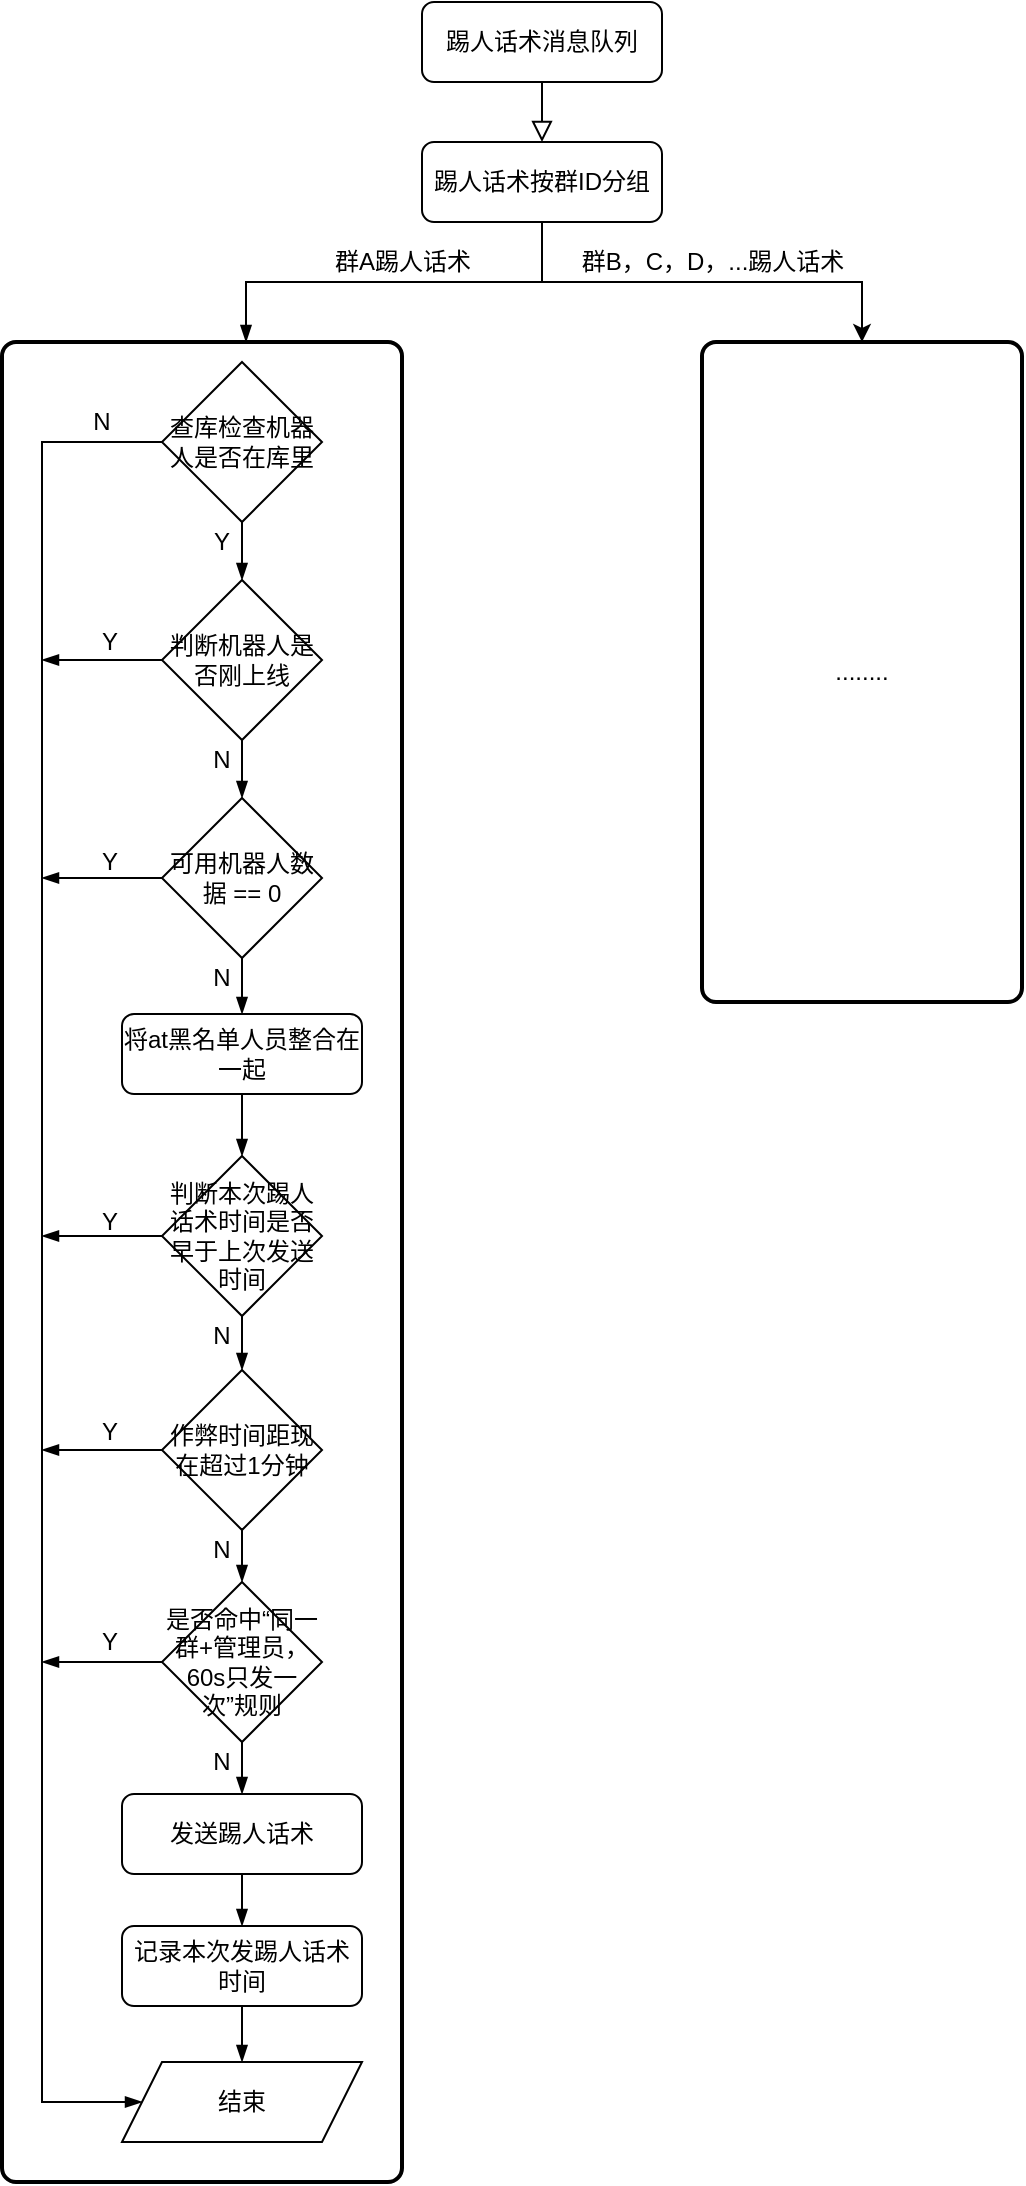 <mxfile version="13.10.1" type="github">
  <diagram id="C5RBs43oDa-KdzZeNtuy" name="Page-1">
    <mxGraphModel dx="788" dy="493" grid="1" gridSize="10" guides="1" tooltips="1" connect="1" arrows="1" fold="1" page="1" pageScale="1" pageWidth="827" pageHeight="1169" math="0" shadow="0">
      <root>
        <mxCell id="WIyWlLk6GJQsqaUBKTNV-0" />
        <mxCell id="WIyWlLk6GJQsqaUBKTNV-1" parent="WIyWlLk6GJQsqaUBKTNV-0" />
        <mxCell id="WIyWlLk6GJQsqaUBKTNV-3" value="踢人话术消息队列" style="rounded=1;whiteSpace=wrap;html=1;fontSize=12;glass=0;strokeWidth=1;shadow=0;" parent="WIyWlLk6GJQsqaUBKTNV-1" vertex="1">
          <mxGeometry x="230" y="20" width="120" height="40" as="geometry" />
        </mxCell>
        <mxCell id="QE3U2s0CcuYT5ZMcNHFd-12" style="edgeStyle=orthogonalEdgeStyle;rounded=0;orthogonalLoop=1;jettySize=auto;html=1;exitX=0.5;exitY=1;exitDx=0;exitDy=0;endArrow=blockThin;endFill=1;" edge="1" parent="WIyWlLk6GJQsqaUBKTNV-1">
          <mxGeometry relative="1" as="geometry">
            <mxPoint x="290" y="130" as="sourcePoint" />
            <mxPoint x="142" y="190" as="targetPoint" />
            <Array as="points">
              <mxPoint x="290" y="160" />
              <mxPoint x="142" y="160" />
            </Array>
          </mxGeometry>
        </mxCell>
        <mxCell id="QE3U2s0CcuYT5ZMcNHFd-13" style="edgeStyle=orthogonalEdgeStyle;rounded=0;orthogonalLoop=1;jettySize=auto;html=1;exitX=0.5;exitY=1;exitDx=0;exitDy=0;" edge="1" parent="WIyWlLk6GJQsqaUBKTNV-1">
          <mxGeometry relative="1" as="geometry">
            <mxPoint x="290" y="120" as="sourcePoint" />
            <mxPoint x="450" y="190" as="targetPoint" />
            <Array as="points">
              <mxPoint x="290" y="160" />
              <mxPoint x="450" y="160" />
            </Array>
          </mxGeometry>
        </mxCell>
        <mxCell id="QE3U2s0CcuYT5ZMcNHFd-0" value="踢人话术按群ID分组" style="rounded=1;whiteSpace=wrap;html=1;fontSize=12;glass=0;strokeWidth=1;shadow=0;" vertex="1" parent="WIyWlLk6GJQsqaUBKTNV-1">
          <mxGeometry x="230" y="90" width="120" height="40" as="geometry" />
        </mxCell>
        <mxCell id="QE3U2s0CcuYT5ZMcNHFd-1" value="" style="rounded=0;html=1;jettySize=auto;orthogonalLoop=1;fontSize=11;endArrow=block;endFill=0;endSize=8;strokeWidth=1;shadow=0;labelBackgroundColor=none;edgeStyle=orthogonalEdgeStyle;" edge="1" parent="WIyWlLk6GJQsqaUBKTNV-1" source="WIyWlLk6GJQsqaUBKTNV-3" target="QE3U2s0CcuYT5ZMcNHFd-0">
          <mxGeometry relative="1" as="geometry">
            <mxPoint x="290" y="60" as="sourcePoint" />
            <mxPoint x="290" y="110" as="targetPoint" />
          </mxGeometry>
        </mxCell>
        <mxCell id="QE3U2s0CcuYT5ZMcNHFd-6" value="d" style="rounded=1;whiteSpace=wrap;html=1;absoluteArcSize=1;arcSize=14;strokeWidth=2;" vertex="1" parent="WIyWlLk6GJQsqaUBKTNV-1">
          <mxGeometry x="20" y="190" width="200" height="920" as="geometry" />
        </mxCell>
        <mxCell id="QE3U2s0CcuYT5ZMcNHFd-10" value="........" style="rounded=1;whiteSpace=wrap;html=1;absoluteArcSize=1;arcSize=14;strokeWidth=2;" vertex="1" parent="WIyWlLk6GJQsqaUBKTNV-1">
          <mxGeometry x="370" y="190" width="160" height="330" as="geometry" />
        </mxCell>
        <mxCell id="QE3U2s0CcuYT5ZMcNHFd-14" value="群A踢人话术" style="text;html=1;align=center;verticalAlign=middle;resizable=0;points=[];autosize=1;" vertex="1" parent="WIyWlLk6GJQsqaUBKTNV-1">
          <mxGeometry x="180" y="140" width="80" height="20" as="geometry" />
        </mxCell>
        <mxCell id="QE3U2s0CcuYT5ZMcNHFd-15" value="群B，C，D，...踢人话术" style="text;html=1;align=center;verticalAlign=middle;resizable=0;points=[];autosize=1;" vertex="1" parent="WIyWlLk6GJQsqaUBKTNV-1">
          <mxGeometry x="300" y="140" width="150" height="20" as="geometry" />
        </mxCell>
        <mxCell id="QE3U2s0CcuYT5ZMcNHFd-47" value="" style="edgeStyle=orthogonalEdgeStyle;rounded=0;orthogonalLoop=1;jettySize=auto;html=1;endArrow=blockThin;endFill=1;" edge="1" parent="WIyWlLk6GJQsqaUBKTNV-1" source="QE3U2s0CcuYT5ZMcNHFd-18" target="QE3U2s0CcuYT5ZMcNHFd-19">
          <mxGeometry relative="1" as="geometry" />
        </mxCell>
        <mxCell id="QE3U2s0CcuYT5ZMcNHFd-64" style="edgeStyle=orthogonalEdgeStyle;rounded=0;orthogonalLoop=1;jettySize=auto;html=1;entryX=0;entryY=0.5;entryDx=0;entryDy=0;endArrow=blockThin;endFill=1;exitX=0;exitY=0.5;exitDx=0;exitDy=0;" edge="1" parent="WIyWlLk6GJQsqaUBKTNV-1" source="QE3U2s0CcuYT5ZMcNHFd-18" target="QE3U2s0CcuYT5ZMcNHFd-48">
          <mxGeometry relative="1" as="geometry">
            <Array as="points">
              <mxPoint x="40" y="240" />
              <mxPoint x="40" y="1070" />
            </Array>
          </mxGeometry>
        </mxCell>
        <mxCell id="QE3U2s0CcuYT5ZMcNHFd-18" value="查库检查机器人是否在库里" style="rhombus;whiteSpace=wrap;html=1;" vertex="1" parent="WIyWlLk6GJQsqaUBKTNV-1">
          <mxGeometry x="100" y="200" width="80" height="80" as="geometry" />
        </mxCell>
        <mxCell id="QE3U2s0CcuYT5ZMcNHFd-46" value="" style="edgeStyle=orthogonalEdgeStyle;rounded=0;orthogonalLoop=1;jettySize=auto;html=1;endArrow=blockThin;endFill=1;" edge="1" parent="WIyWlLk6GJQsqaUBKTNV-1" source="QE3U2s0CcuYT5ZMcNHFd-19" target="QE3U2s0CcuYT5ZMcNHFd-23">
          <mxGeometry relative="1" as="geometry" />
        </mxCell>
        <mxCell id="QE3U2s0CcuYT5ZMcNHFd-68" style="edgeStyle=orthogonalEdgeStyle;rounded=0;orthogonalLoop=1;jettySize=auto;html=1;endArrow=blockThin;endFill=1;" edge="1" parent="WIyWlLk6GJQsqaUBKTNV-1" source="QE3U2s0CcuYT5ZMcNHFd-19">
          <mxGeometry relative="1" as="geometry">
            <mxPoint x="40" y="349" as="targetPoint" />
          </mxGeometry>
        </mxCell>
        <mxCell id="QE3U2s0CcuYT5ZMcNHFd-19" value="判断机器人是否刚上线" style="rhombus;whiteSpace=wrap;html=1;" vertex="1" parent="WIyWlLk6GJQsqaUBKTNV-1">
          <mxGeometry x="100" y="309" width="80" height="80" as="geometry" />
        </mxCell>
        <mxCell id="QE3U2s0CcuYT5ZMcNHFd-45" value="" style="edgeStyle=orthogonalEdgeStyle;rounded=0;orthogonalLoop=1;jettySize=auto;html=1;endArrow=blockThin;endFill=1;" edge="1" parent="WIyWlLk6GJQsqaUBKTNV-1" source="QE3U2s0CcuYT5ZMcNHFd-23" target="QE3U2s0CcuYT5ZMcNHFd-31">
          <mxGeometry relative="1" as="geometry" />
        </mxCell>
        <mxCell id="QE3U2s0CcuYT5ZMcNHFd-69" style="edgeStyle=orthogonalEdgeStyle;rounded=0;orthogonalLoop=1;jettySize=auto;html=1;endArrow=blockThin;endFill=1;" edge="1" parent="WIyWlLk6GJQsqaUBKTNV-1" source="QE3U2s0CcuYT5ZMcNHFd-23">
          <mxGeometry relative="1" as="geometry">
            <mxPoint x="40" y="458" as="targetPoint" />
          </mxGeometry>
        </mxCell>
        <mxCell id="QE3U2s0CcuYT5ZMcNHFd-23" value="可用机器人数据 == 0" style="rhombus;whiteSpace=wrap;html=1;" vertex="1" parent="WIyWlLk6GJQsqaUBKTNV-1">
          <mxGeometry x="100" y="418" width="80" height="80" as="geometry" />
        </mxCell>
        <mxCell id="QE3U2s0CcuYT5ZMcNHFd-44" value="" style="edgeStyle=orthogonalEdgeStyle;rounded=0;orthogonalLoop=1;jettySize=auto;html=1;endArrow=blockThin;endFill=1;" edge="1" parent="WIyWlLk6GJQsqaUBKTNV-1" source="QE3U2s0CcuYT5ZMcNHFd-31" target="QE3U2s0CcuYT5ZMcNHFd-32">
          <mxGeometry relative="1" as="geometry" />
        </mxCell>
        <mxCell id="QE3U2s0CcuYT5ZMcNHFd-31" value="将at黑名单人员整合在一起" style="rounded=1;whiteSpace=wrap;html=1;fontSize=12;glass=0;strokeWidth=1;shadow=0;" vertex="1" parent="WIyWlLk6GJQsqaUBKTNV-1">
          <mxGeometry x="80" y="526" width="120" height="40" as="geometry" />
        </mxCell>
        <mxCell id="QE3U2s0CcuYT5ZMcNHFd-43" value="" style="edgeStyle=orthogonalEdgeStyle;rounded=0;orthogonalLoop=1;jettySize=auto;html=1;endArrow=blockThin;endFill=1;" edge="1" parent="WIyWlLk6GJQsqaUBKTNV-1" source="QE3U2s0CcuYT5ZMcNHFd-32" target="QE3U2s0CcuYT5ZMcNHFd-33">
          <mxGeometry relative="1" as="geometry" />
        </mxCell>
        <mxCell id="QE3U2s0CcuYT5ZMcNHFd-71" style="edgeStyle=orthogonalEdgeStyle;rounded=0;orthogonalLoop=1;jettySize=auto;html=1;endArrow=blockThin;endFill=1;" edge="1" parent="WIyWlLk6GJQsqaUBKTNV-1" source="QE3U2s0CcuYT5ZMcNHFd-32">
          <mxGeometry relative="1" as="geometry">
            <mxPoint x="40" y="637" as="targetPoint" />
          </mxGeometry>
        </mxCell>
        <mxCell id="QE3U2s0CcuYT5ZMcNHFd-32" value="判断本次踢人话术时间是否早于上次发送时间" style="rhombus;whiteSpace=wrap;html=1;" vertex="1" parent="WIyWlLk6GJQsqaUBKTNV-1">
          <mxGeometry x="100" y="597" width="80" height="80" as="geometry" />
        </mxCell>
        <mxCell id="QE3U2s0CcuYT5ZMcNHFd-42" value="" style="edgeStyle=orthogonalEdgeStyle;rounded=0;orthogonalLoop=1;jettySize=auto;html=1;endArrow=blockThin;endFill=1;" edge="1" parent="WIyWlLk6GJQsqaUBKTNV-1" source="QE3U2s0CcuYT5ZMcNHFd-33" target="QE3U2s0CcuYT5ZMcNHFd-34">
          <mxGeometry relative="1" as="geometry" />
        </mxCell>
        <mxCell id="QE3U2s0CcuYT5ZMcNHFd-73" style="edgeStyle=orthogonalEdgeStyle;rounded=0;orthogonalLoop=1;jettySize=auto;html=1;endArrow=blockThin;endFill=1;" edge="1" parent="WIyWlLk6GJQsqaUBKTNV-1" source="QE3U2s0CcuYT5ZMcNHFd-33">
          <mxGeometry relative="1" as="geometry">
            <mxPoint x="40" y="744" as="targetPoint" />
          </mxGeometry>
        </mxCell>
        <mxCell id="QE3U2s0CcuYT5ZMcNHFd-33" value="作弊时间距现在超过1分钟" style="rhombus;whiteSpace=wrap;html=1;" vertex="1" parent="WIyWlLk6GJQsqaUBKTNV-1">
          <mxGeometry x="100" y="704" width="80" height="80" as="geometry" />
        </mxCell>
        <mxCell id="QE3U2s0CcuYT5ZMcNHFd-41" value="" style="edgeStyle=orthogonalEdgeStyle;rounded=0;orthogonalLoop=1;jettySize=auto;html=1;endArrow=blockThin;endFill=1;" edge="1" parent="WIyWlLk6GJQsqaUBKTNV-1" source="QE3U2s0CcuYT5ZMcNHFd-34" target="QE3U2s0CcuYT5ZMcNHFd-35">
          <mxGeometry relative="1" as="geometry" />
        </mxCell>
        <mxCell id="QE3U2s0CcuYT5ZMcNHFd-75" style="edgeStyle=orthogonalEdgeStyle;rounded=0;orthogonalLoop=1;jettySize=auto;html=1;endArrow=blockThin;endFill=1;" edge="1" parent="WIyWlLk6GJQsqaUBKTNV-1" source="QE3U2s0CcuYT5ZMcNHFd-34">
          <mxGeometry relative="1" as="geometry">
            <mxPoint x="40" y="850" as="targetPoint" />
          </mxGeometry>
        </mxCell>
        <mxCell id="QE3U2s0CcuYT5ZMcNHFd-34" value="是否命中“同一群+管理员，60s只发一次”规则" style="rhombus;whiteSpace=wrap;html=1;" vertex="1" parent="WIyWlLk6GJQsqaUBKTNV-1">
          <mxGeometry x="100" y="810" width="80" height="80" as="geometry" />
        </mxCell>
        <mxCell id="QE3U2s0CcuYT5ZMcNHFd-37" value="" style="edgeStyle=orthogonalEdgeStyle;rounded=0;orthogonalLoop=1;jettySize=auto;html=1;endArrow=blockThin;endFill=1;" edge="1" parent="WIyWlLk6GJQsqaUBKTNV-1" source="QE3U2s0CcuYT5ZMcNHFd-35" target="QE3U2s0CcuYT5ZMcNHFd-36">
          <mxGeometry relative="1" as="geometry" />
        </mxCell>
        <mxCell id="QE3U2s0CcuYT5ZMcNHFd-35" value="发送踢人话术" style="rounded=1;whiteSpace=wrap;html=1;fontSize=12;glass=0;strokeWidth=1;shadow=0;" vertex="1" parent="WIyWlLk6GJQsqaUBKTNV-1">
          <mxGeometry x="80" y="916" width="120" height="40" as="geometry" />
        </mxCell>
        <mxCell id="QE3U2s0CcuYT5ZMcNHFd-49" value="" style="edgeStyle=orthogonalEdgeStyle;rounded=0;orthogonalLoop=1;jettySize=auto;html=1;endArrow=blockThin;endFill=1;" edge="1" parent="WIyWlLk6GJQsqaUBKTNV-1" source="QE3U2s0CcuYT5ZMcNHFd-36" target="QE3U2s0CcuYT5ZMcNHFd-48">
          <mxGeometry relative="1" as="geometry" />
        </mxCell>
        <mxCell id="QE3U2s0CcuYT5ZMcNHFd-36" value="记录本次发踢人话术时间" style="rounded=1;whiteSpace=wrap;html=1;fontSize=12;glass=0;strokeWidth=1;shadow=0;" vertex="1" parent="WIyWlLk6GJQsqaUBKTNV-1">
          <mxGeometry x="80" y="982" width="120" height="40" as="geometry" />
        </mxCell>
        <mxCell id="QE3U2s0CcuYT5ZMcNHFd-48" value="结束" style="shape=parallelogram;perimeter=parallelogramPerimeter;whiteSpace=wrap;html=1;fixedSize=1;" vertex="1" parent="WIyWlLk6GJQsqaUBKTNV-1">
          <mxGeometry x="80" y="1050" width="120" height="40" as="geometry" />
        </mxCell>
        <mxCell id="QE3U2s0CcuYT5ZMcNHFd-50" value="Y" style="text;html=1;strokeColor=none;fillColor=none;align=center;verticalAlign=middle;whiteSpace=wrap;rounded=0;" vertex="1" parent="WIyWlLk6GJQsqaUBKTNV-1">
          <mxGeometry x="110" y="280" width="40" height="20" as="geometry" />
        </mxCell>
        <mxCell id="QE3U2s0CcuYT5ZMcNHFd-51" value="N" style="text;html=1;strokeColor=none;fillColor=none;align=center;verticalAlign=middle;whiteSpace=wrap;rounded=0;" vertex="1" parent="WIyWlLk6GJQsqaUBKTNV-1">
          <mxGeometry x="110" y="389" width="40" height="20" as="geometry" />
        </mxCell>
        <mxCell id="QE3U2s0CcuYT5ZMcNHFd-52" value="N" style="text;html=1;strokeColor=none;fillColor=none;align=center;verticalAlign=middle;whiteSpace=wrap;rounded=0;" vertex="1" parent="WIyWlLk6GJQsqaUBKTNV-1">
          <mxGeometry x="110" y="498" width="40" height="20" as="geometry" />
        </mxCell>
        <mxCell id="QE3U2s0CcuYT5ZMcNHFd-53" value="N" style="text;html=1;strokeColor=none;fillColor=none;align=center;verticalAlign=middle;whiteSpace=wrap;rounded=0;" vertex="1" parent="WIyWlLk6GJQsqaUBKTNV-1">
          <mxGeometry x="110" y="677" width="40" height="20" as="geometry" />
        </mxCell>
        <mxCell id="QE3U2s0CcuYT5ZMcNHFd-55" value="N" style="text;html=1;strokeColor=none;fillColor=none;align=center;verticalAlign=middle;whiteSpace=wrap;rounded=0;" vertex="1" parent="WIyWlLk6GJQsqaUBKTNV-1">
          <mxGeometry x="110" y="784" width="40" height="20" as="geometry" />
        </mxCell>
        <mxCell id="QE3U2s0CcuYT5ZMcNHFd-56" value="N" style="text;html=1;strokeColor=none;fillColor=none;align=center;verticalAlign=middle;whiteSpace=wrap;rounded=0;" vertex="1" parent="WIyWlLk6GJQsqaUBKTNV-1">
          <mxGeometry x="110" y="890" width="40" height="20" as="geometry" />
        </mxCell>
        <mxCell id="QE3U2s0CcuYT5ZMcNHFd-65" value="N" style="text;html=1;strokeColor=none;fillColor=none;align=center;verticalAlign=middle;whiteSpace=wrap;rounded=0;" vertex="1" parent="WIyWlLk6GJQsqaUBKTNV-1">
          <mxGeometry x="50" y="220" width="40" height="20" as="geometry" />
        </mxCell>
        <mxCell id="QE3U2s0CcuYT5ZMcNHFd-66" value="Y" style="text;html=1;strokeColor=none;fillColor=none;align=center;verticalAlign=middle;whiteSpace=wrap;rounded=0;" vertex="1" parent="WIyWlLk6GJQsqaUBKTNV-1">
          <mxGeometry x="54" y="330" width="40" height="20" as="geometry" />
        </mxCell>
        <mxCell id="QE3U2s0CcuYT5ZMcNHFd-70" value="Y" style="text;html=1;strokeColor=none;fillColor=none;align=center;verticalAlign=middle;whiteSpace=wrap;rounded=0;" vertex="1" parent="WIyWlLk6GJQsqaUBKTNV-1">
          <mxGeometry x="54" y="440" width="40" height="20" as="geometry" />
        </mxCell>
        <mxCell id="QE3U2s0CcuYT5ZMcNHFd-72" value="Y" style="text;html=1;strokeColor=none;fillColor=none;align=center;verticalAlign=middle;whiteSpace=wrap;rounded=0;" vertex="1" parent="WIyWlLk6GJQsqaUBKTNV-1">
          <mxGeometry x="54" y="620" width="40" height="20" as="geometry" />
        </mxCell>
        <mxCell id="QE3U2s0CcuYT5ZMcNHFd-74" value="Y" style="text;html=1;strokeColor=none;fillColor=none;align=center;verticalAlign=middle;whiteSpace=wrap;rounded=0;" vertex="1" parent="WIyWlLk6GJQsqaUBKTNV-1">
          <mxGeometry x="54" y="725" width="40" height="20" as="geometry" />
        </mxCell>
        <mxCell id="QE3U2s0CcuYT5ZMcNHFd-76" value="Y" style="text;html=1;strokeColor=none;fillColor=none;align=center;verticalAlign=middle;whiteSpace=wrap;rounded=0;" vertex="1" parent="WIyWlLk6GJQsqaUBKTNV-1">
          <mxGeometry x="54" y="830" width="40" height="20" as="geometry" />
        </mxCell>
      </root>
    </mxGraphModel>
  </diagram>
</mxfile>
